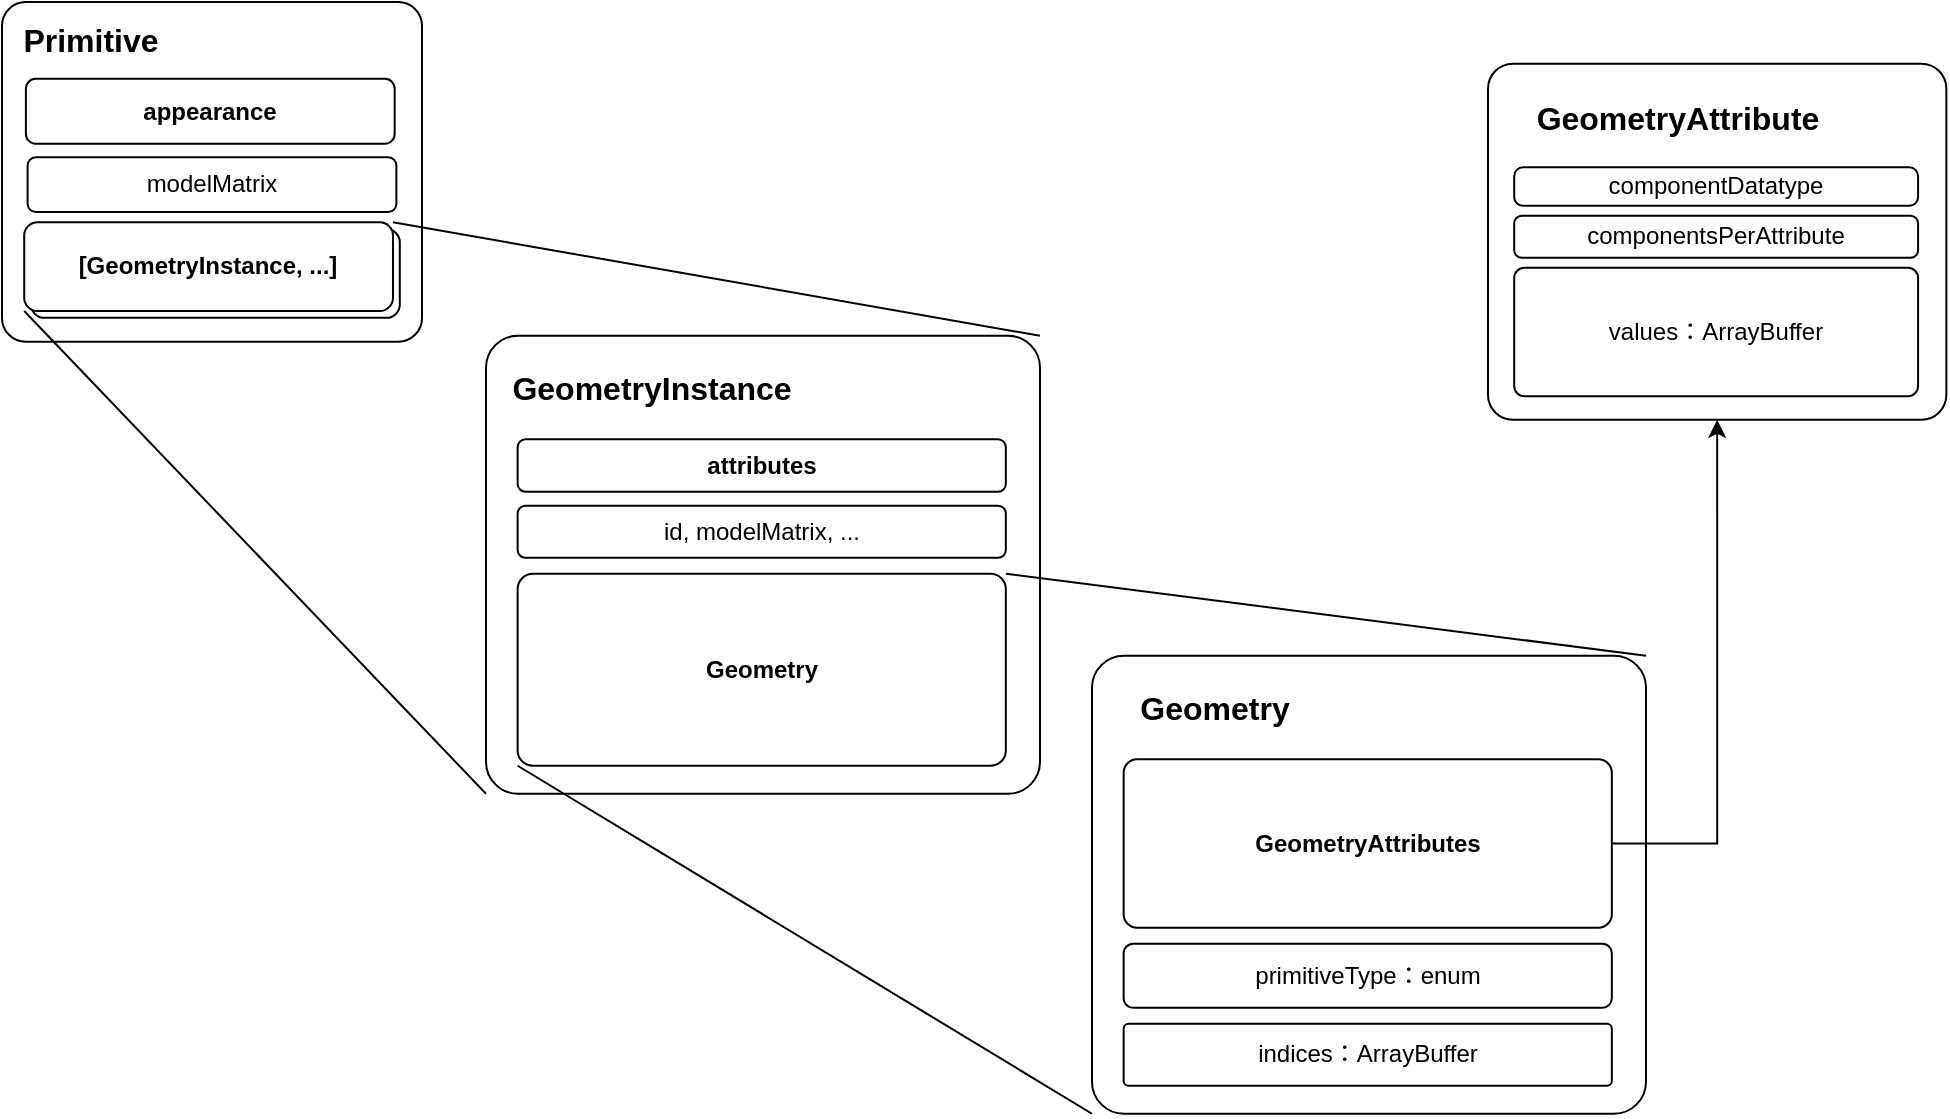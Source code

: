 <mxfile version="13.9.9" type="device"><diagram id="xFxMutPHJlTPSsoRelKL" name="第 1 页"><mxGraphModel dx="1173" dy="693" grid="0" gridSize="10" guides="1" tooltips="1" connect="1" arrows="1" fold="1" page="1" pageScale="1" pageWidth="1169" pageHeight="827" math="0" shadow="0"><root><mxCell id="0"/><mxCell id="1" parent="0"/><mxCell id="WFoooBI0PQ96YIHc8cc2-32" value="" style="group;fontStyle=1" vertex="1" connectable="0" parent="1"><mxGeometry x="360" y="305.88" width="278" height="229" as="geometry"/></mxCell><mxCell id="WFoooBI0PQ96YIHc8cc2-24" value="" style="rounded=1;whiteSpace=wrap;html=1;arcSize=7;" vertex="1" parent="WFoooBI0PQ96YIHc8cc2-32"><mxGeometry width="277" height="229" as="geometry"/></mxCell><mxCell id="WFoooBI0PQ96YIHc8cc2-25" value="GeometryInstance" style="text;html=1;strokeColor=none;fillColor=none;align=center;verticalAlign=middle;whiteSpace=wrap;rounded=0;fontSize=16;fontStyle=1" vertex="1" parent="WFoooBI0PQ96YIHc8cc2-32"><mxGeometry x="19.208" y="9.21" width="128.095" height="33.37" as="geometry"/></mxCell><mxCell id="WFoooBI0PQ96YIHc8cc2-26" value="attributes" style="rounded=1;whiteSpace=wrap;html=1;fontStyle=1" vertex="1" parent="WFoooBI0PQ96YIHc8cc2-32"><mxGeometry x="15.82" y="51.78" width="244.101" height="26.22" as="geometry"/></mxCell><mxCell id="WFoooBI0PQ96YIHc8cc2-27" value="id, modelMatrix, ..." style="rounded=1;whiteSpace=wrap;html=1;" vertex="1" parent="WFoooBI0PQ96YIHc8cc2-32"><mxGeometry x="15.82" y="85" width="244.101" height="26" as="geometry"/></mxCell><mxCell id="WFoooBI0PQ96YIHc8cc2-29" value="Geometry" style="rounded=1;whiteSpace=wrap;html=1;fontStyle=1;arcSize=8;" vertex="1" parent="WFoooBI0PQ96YIHc8cc2-32"><mxGeometry x="15.82" y="119" width="244.101" height="96" as="geometry"/></mxCell><mxCell id="WFoooBI0PQ96YIHc8cc2-33" value="" style="group" vertex="1" connectable="0" parent="1"><mxGeometry x="118" y="139" width="210" height="169.88" as="geometry"/></mxCell><mxCell id="WFoooBI0PQ96YIHc8cc2-17" value="" style="rounded=1;whiteSpace=wrap;html=1;arcSize=7;" vertex="1" parent="WFoooBI0PQ96YIHc8cc2-33"><mxGeometry width="210" height="169.88" as="geometry"/></mxCell><mxCell id="WFoooBI0PQ96YIHc8cc2-18" value="Primitive" style="text;html=1;strokeColor=none;fillColor=none;align=center;verticalAlign=middle;whiteSpace=wrap;rounded=0;fontSize=16;fontStyle=1" vertex="1" parent="WFoooBI0PQ96YIHc8cc2-33"><mxGeometry x="14.512" y="6.829" width="58.902" height="24.756" as="geometry"/></mxCell><mxCell id="WFoooBI0PQ96YIHc8cc2-19" value="appearance" style="rounded=1;whiteSpace=wrap;html=1;fontStyle=1" vertex="1" parent="WFoooBI0PQ96YIHc8cc2-33"><mxGeometry x="11.951" y="38.415" width="184.39" height="32.439" as="geometry"/></mxCell><mxCell id="WFoooBI0PQ96YIHc8cc2-21" value="modelMatrix" style="rounded=1;whiteSpace=wrap;html=1;" vertex="1" parent="WFoooBI0PQ96YIHc8cc2-33"><mxGeometry x="12.805" y="77.684" width="184.39" height="27.317" as="geometry"/></mxCell><mxCell id="WFoooBI0PQ96YIHc8cc2-22" value="GeometryInstance" style="rounded=1;whiteSpace=wrap;html=1;" vertex="1" parent="WFoooBI0PQ96YIHc8cc2-33"><mxGeometry x="14.512" y="113.538" width="184.39" height="44.391" as="geometry"/></mxCell><mxCell id="WFoooBI0PQ96YIHc8cc2-23" value="[GeometryInstance, ...]" style="rounded=1;whiteSpace=wrap;html=1;fontStyle=1" vertex="1" parent="WFoooBI0PQ96YIHc8cc2-33"><mxGeometry x="11.098" y="110.123" width="184.39" height="44.391" as="geometry"/></mxCell><mxCell id="WFoooBI0PQ96YIHc8cc2-30" value="" style="endArrow=none;html=1;fontSize=16;entryX=1;entryY=0;entryDx=0;entryDy=0;exitX=1;exitY=0;exitDx=0;exitDy=0;" edge="1" parent="1" source="WFoooBI0PQ96YIHc8cc2-23" target="WFoooBI0PQ96YIHc8cc2-24"><mxGeometry width="50" height="50" relative="1" as="geometry"><mxPoint x="259" y="241.88" as="sourcePoint"/><mxPoint x="309" y="191.88" as="targetPoint"/></mxGeometry></mxCell><mxCell id="WFoooBI0PQ96YIHc8cc2-31" value="" style="endArrow=none;html=1;fontSize=16;exitX=0;exitY=1;exitDx=0;exitDy=0;entryX=0;entryY=1;entryDx=0;entryDy=0;" edge="1" parent="1" source="WFoooBI0PQ96YIHc8cc2-23" target="WFoooBI0PQ96YIHc8cc2-24"><mxGeometry width="50" height="50" relative="1" as="geometry"><mxPoint x="259" y="241.88" as="sourcePoint"/><mxPoint x="309" y="191.88" as="targetPoint"/></mxGeometry></mxCell><mxCell id="WFoooBI0PQ96YIHc8cc2-35" value="" style="group;fontStyle=1" vertex="1" connectable="0" parent="1"><mxGeometry x="663" y="465.88" width="278" height="229" as="geometry"/></mxCell><mxCell id="WFoooBI0PQ96YIHc8cc2-36" value="" style="rounded=1;whiteSpace=wrap;html=1;arcSize=7;" vertex="1" parent="WFoooBI0PQ96YIHc8cc2-35"><mxGeometry width="277" height="229" as="geometry"/></mxCell><mxCell id="WFoooBI0PQ96YIHc8cc2-37" value="Geometry" style="text;html=1;strokeColor=none;fillColor=none;align=center;verticalAlign=middle;whiteSpace=wrap;rounded=0;fontSize=16;fontStyle=1" vertex="1" parent="WFoooBI0PQ96YIHc8cc2-35"><mxGeometry x="19.21" y="9.21" width="84.79" height="33.37" as="geometry"/></mxCell><mxCell id="WFoooBI0PQ96YIHc8cc2-38" value="GeometryAttributes" style="rounded=1;whiteSpace=wrap;html=1;fontStyle=1;arcSize=8;" vertex="1" parent="WFoooBI0PQ96YIHc8cc2-35"><mxGeometry x="15.82" y="51.78" width="244.1" height="84.22" as="geometry"/></mxCell><mxCell id="WFoooBI0PQ96YIHc8cc2-39" value="primitiveType：enum" style="rounded=1;whiteSpace=wrap;html=1;" vertex="1" parent="WFoooBI0PQ96YIHc8cc2-35"><mxGeometry x="15.82" y="144" width="244.1" height="32" as="geometry"/></mxCell><mxCell id="WFoooBI0PQ96YIHc8cc2-40" value="&lt;span style=&quot;font-weight: 400&quot;&gt;indices：ArrayBuffer&lt;/span&gt;" style="rounded=1;whiteSpace=wrap;html=1;fontStyle=1;arcSize=8;" vertex="1" parent="WFoooBI0PQ96YIHc8cc2-35"><mxGeometry x="15.82" y="184" width="244.1" height="31" as="geometry"/></mxCell><mxCell id="WFoooBI0PQ96YIHc8cc2-42" value="" style="endArrow=none;html=1;fontSize=16;exitX=1;exitY=0;exitDx=0;exitDy=0;entryX=1;entryY=0;entryDx=0;entryDy=0;" edge="1" parent="1" source="WFoooBI0PQ96YIHc8cc2-36" target="WFoooBI0PQ96YIHc8cc2-29"><mxGeometry width="50" height="50" relative="1" as="geometry"><mxPoint x="510" y="433.88" as="sourcePoint"/><mxPoint x="560" y="383.88" as="targetPoint"/></mxGeometry></mxCell><mxCell id="WFoooBI0PQ96YIHc8cc2-43" value="" style="endArrow=none;html=1;fontSize=16;entryX=0;entryY=1;entryDx=0;entryDy=0;exitX=0;exitY=1;exitDx=0;exitDy=0;" edge="1" parent="1" source="WFoooBI0PQ96YIHc8cc2-29" target="WFoooBI0PQ96YIHc8cc2-36"><mxGeometry width="50" height="50" relative="1" as="geometry"><mxPoint x="518" y="433.88" as="sourcePoint"/><mxPoint x="568" y="383.88" as="targetPoint"/></mxGeometry></mxCell><mxCell id="WFoooBI0PQ96YIHc8cc2-53" value="" style="group" vertex="1" connectable="0" parent="1"><mxGeometry x="861" y="169.88" width="229.17" height="178" as="geometry"/></mxCell><mxCell id="WFoooBI0PQ96YIHc8cc2-46" value="" style="rounded=1;whiteSpace=wrap;html=1;arcSize=7;" vertex="1" parent="WFoooBI0PQ96YIHc8cc2-53"><mxGeometry width="229.17" height="178" as="geometry"/></mxCell><mxCell id="WFoooBI0PQ96YIHc8cc2-47" value="GeometryAttribute" style="text;html=1;strokeColor=none;fillColor=none;align=center;verticalAlign=middle;whiteSpace=wrap;rounded=0;fontSize=16;fontStyle=1" vertex="1" parent="WFoooBI0PQ96YIHc8cc2-53"><mxGeometry x="13.09" y="10" width="164" height="33.37" as="geometry"/></mxCell><mxCell id="WFoooBI0PQ96YIHc8cc2-48" value="componentDatatype" style="rounded=1;whiteSpace=wrap;html=1;fontStyle=0;arcSize=23;" vertex="1" parent="WFoooBI0PQ96YIHc8cc2-53"><mxGeometry x="13.09" y="51.78" width="201.95" height="19.22" as="geometry"/></mxCell><mxCell id="WFoooBI0PQ96YIHc8cc2-51" value="componentsPerAttribute" style="rounded=1;whiteSpace=wrap;html=1;fontStyle=0;arcSize=18;" vertex="1" parent="WFoooBI0PQ96YIHc8cc2-53"><mxGeometry x="13.09" y="76" width="201.95" height="21" as="geometry"/></mxCell><mxCell id="WFoooBI0PQ96YIHc8cc2-52" value="values：ArrayBuffer" style="rounded=1;whiteSpace=wrap;html=1;fontStyle=0;arcSize=8;" vertex="1" parent="WFoooBI0PQ96YIHc8cc2-53"><mxGeometry x="13.09" y="102" width="201.95" height="64.22" as="geometry"/></mxCell><mxCell id="WFoooBI0PQ96YIHc8cc2-54" style="edgeStyle=orthogonalEdgeStyle;rounded=0;orthogonalLoop=1;jettySize=auto;html=1;exitX=1;exitY=0.5;exitDx=0;exitDy=0;entryX=0.5;entryY=1;entryDx=0;entryDy=0;fontSize=16;" edge="1" parent="1" source="WFoooBI0PQ96YIHc8cc2-38" target="WFoooBI0PQ96YIHc8cc2-46"><mxGeometry relative="1" as="geometry"/></mxCell></root></mxGraphModel></diagram></mxfile>